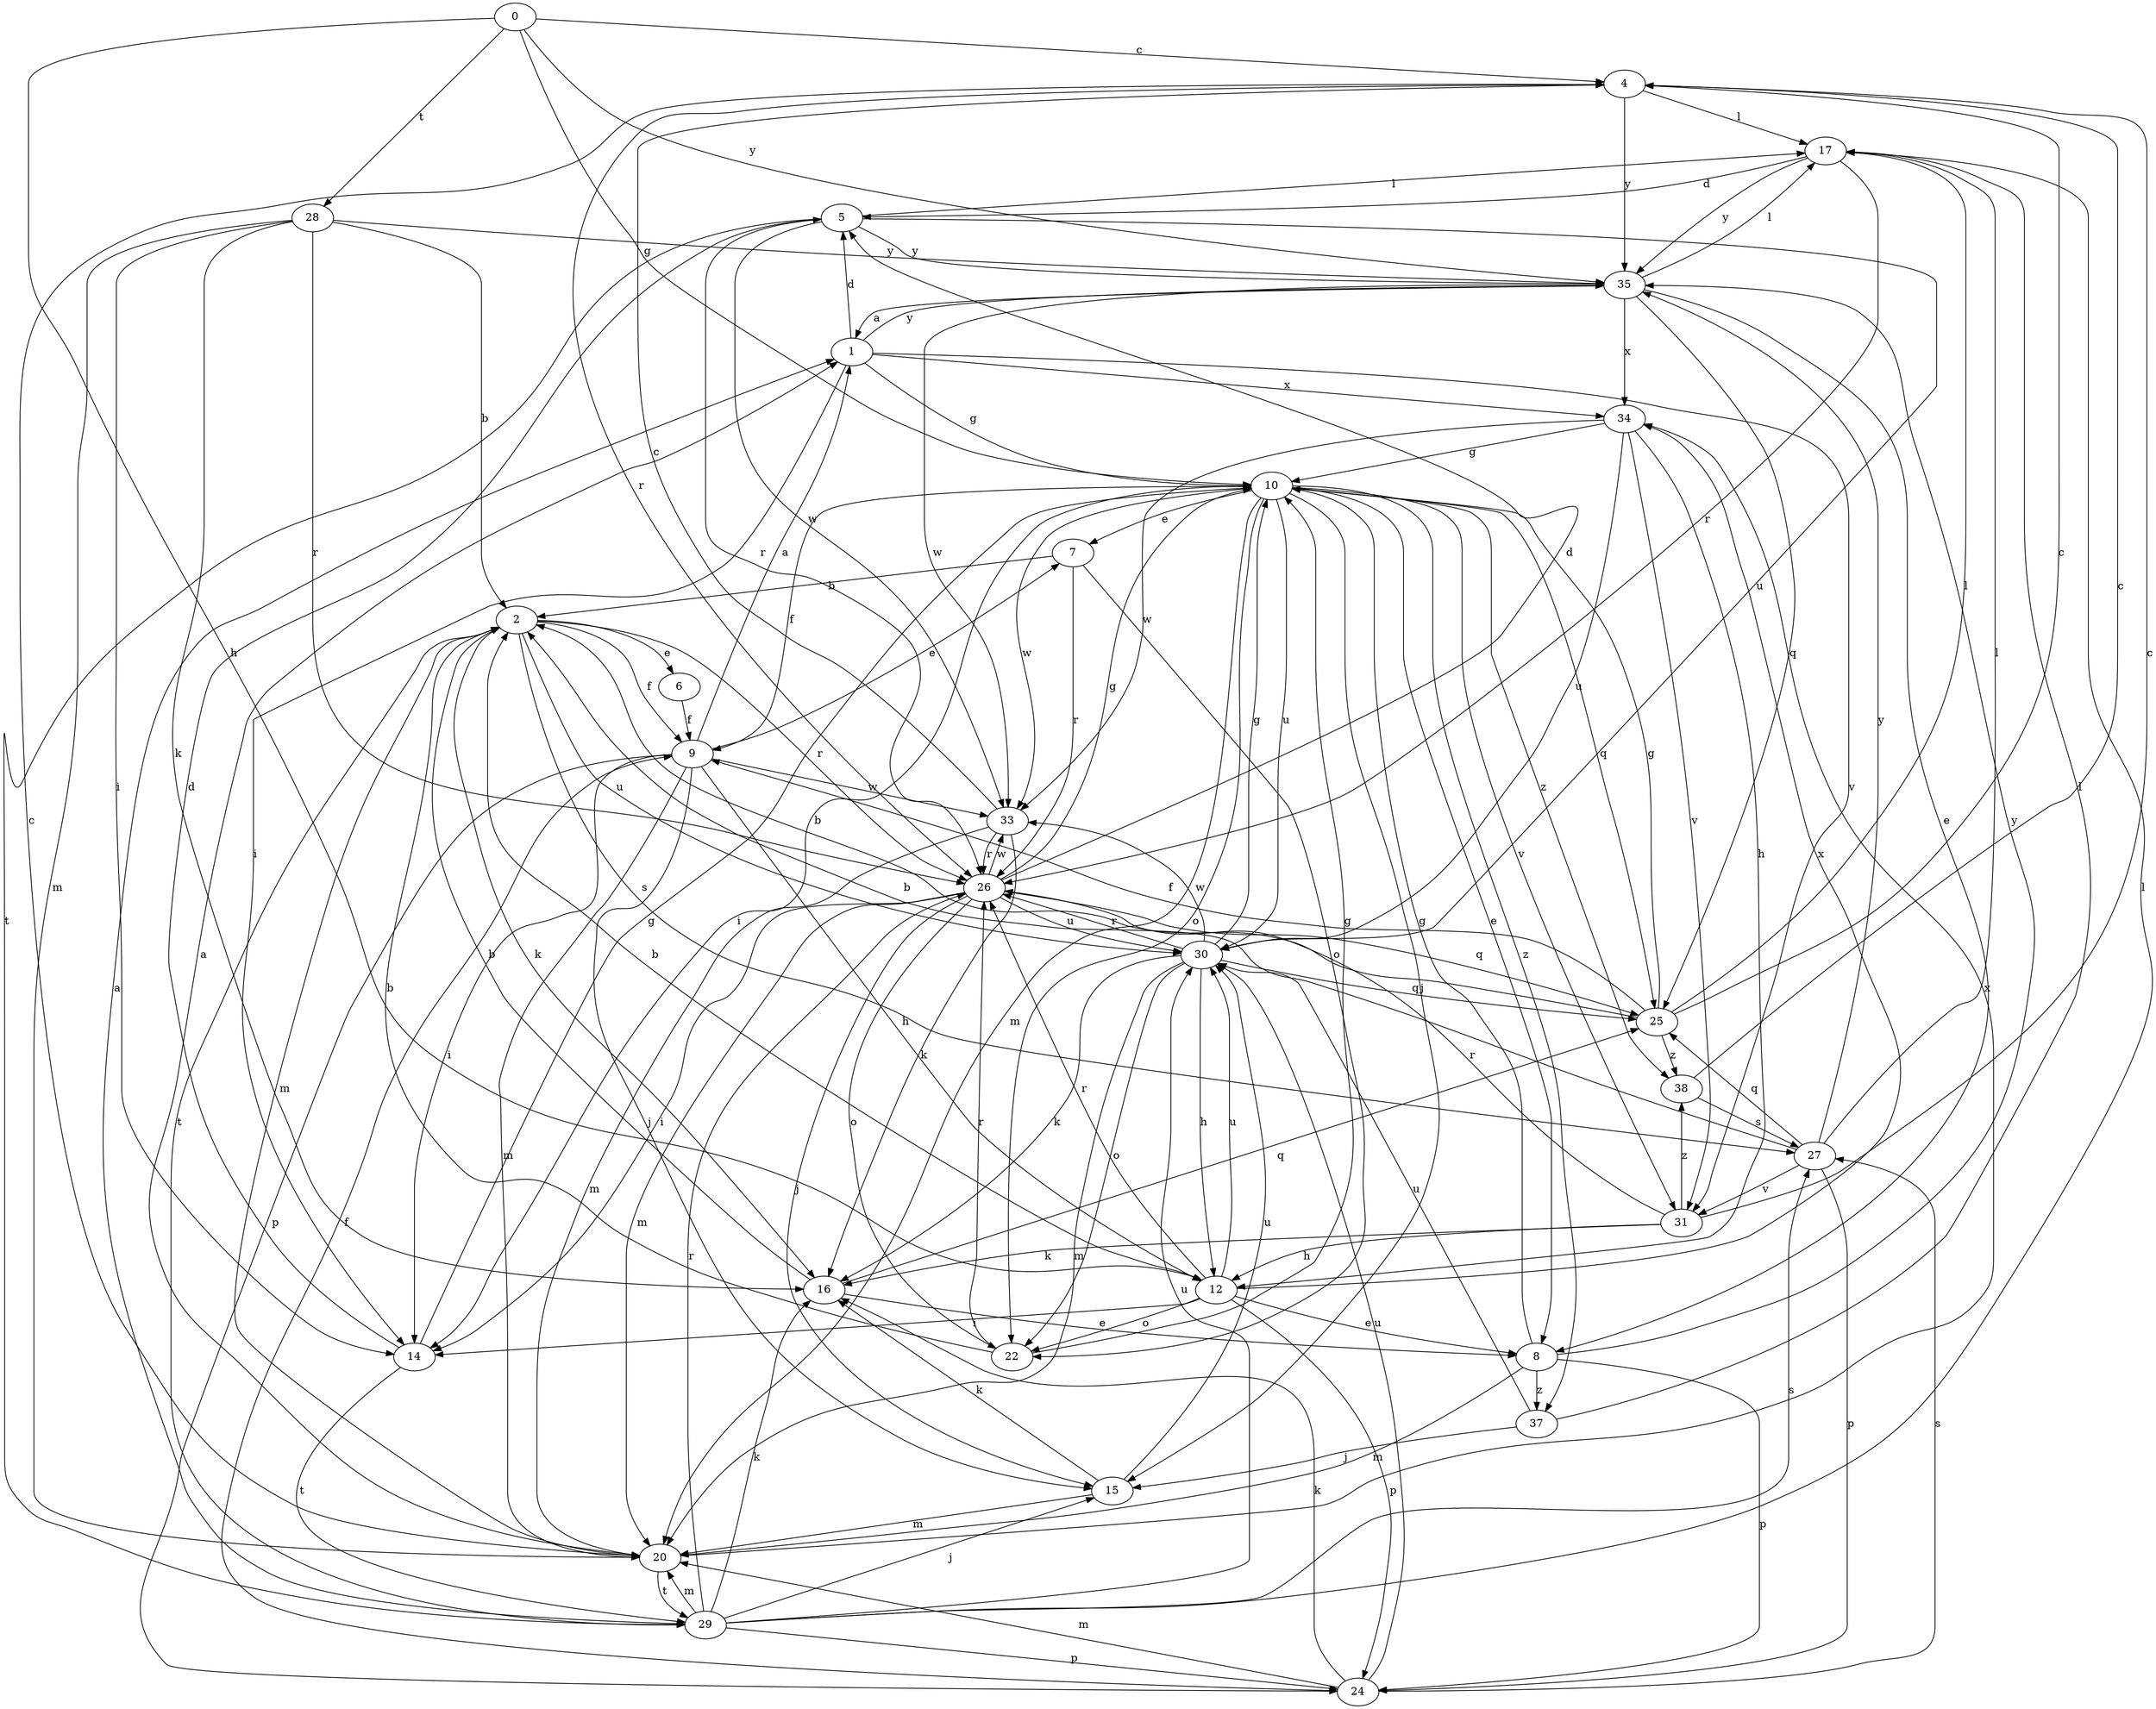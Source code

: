 strict digraph  {
0;
1;
2;
4;
5;
6;
7;
8;
9;
10;
12;
14;
15;
16;
17;
20;
22;
24;
25;
26;
27;
28;
29;
30;
31;
33;
34;
35;
37;
38;
0 -> 4  [label=c];
0 -> 10  [label=g];
0 -> 12  [label=h];
0 -> 28  [label=t];
0 -> 35  [label=y];
1 -> 5  [label=d];
1 -> 10  [label=g];
1 -> 14  [label=i];
1 -> 31  [label=v];
1 -> 34  [label=x];
1 -> 35  [label=y];
2 -> 6  [label=e];
2 -> 9  [label=f];
2 -> 16  [label=k];
2 -> 20  [label=m];
2 -> 26  [label=r];
2 -> 27  [label=s];
2 -> 29  [label=t];
2 -> 30  [label=u];
4 -> 17  [label=l];
4 -> 26  [label=r];
4 -> 35  [label=y];
5 -> 17  [label=l];
5 -> 26  [label=r];
5 -> 29  [label=t];
5 -> 30  [label=u];
5 -> 33  [label=w];
5 -> 35  [label=y];
6 -> 9  [label=f];
7 -> 2  [label=b];
7 -> 22  [label=o];
7 -> 26  [label=r];
8 -> 10  [label=g];
8 -> 20  [label=m];
8 -> 24  [label=p];
8 -> 35  [label=y];
8 -> 37  [label=z];
9 -> 1  [label=a];
9 -> 7  [label=e];
9 -> 12  [label=h];
9 -> 14  [label=i];
9 -> 15  [label=j];
9 -> 20  [label=m];
9 -> 24  [label=p];
9 -> 33  [label=w];
10 -> 7  [label=e];
10 -> 8  [label=e];
10 -> 9  [label=f];
10 -> 14  [label=i];
10 -> 15  [label=j];
10 -> 20  [label=m];
10 -> 22  [label=o];
10 -> 25  [label=q];
10 -> 30  [label=u];
10 -> 31  [label=v];
10 -> 33  [label=w];
10 -> 37  [label=z];
10 -> 38  [label=z];
12 -> 2  [label=b];
12 -> 8  [label=e];
12 -> 14  [label=i];
12 -> 22  [label=o];
12 -> 24  [label=p];
12 -> 26  [label=r];
12 -> 30  [label=u];
12 -> 34  [label=x];
14 -> 5  [label=d];
14 -> 10  [label=g];
14 -> 29  [label=t];
15 -> 16  [label=k];
15 -> 20  [label=m];
15 -> 30  [label=u];
16 -> 2  [label=b];
16 -> 8  [label=e];
16 -> 25  [label=q];
17 -> 5  [label=d];
17 -> 26  [label=r];
17 -> 35  [label=y];
20 -> 1  [label=a];
20 -> 4  [label=c];
20 -> 29  [label=t];
20 -> 34  [label=x];
22 -> 2  [label=b];
22 -> 10  [label=g];
22 -> 26  [label=r];
24 -> 9  [label=f];
24 -> 16  [label=k];
24 -> 20  [label=m];
24 -> 27  [label=s];
24 -> 30  [label=u];
25 -> 2  [label=b];
25 -> 4  [label=c];
25 -> 9  [label=f];
25 -> 10  [label=g];
25 -> 17  [label=l];
25 -> 38  [label=z];
26 -> 5  [label=d];
26 -> 10  [label=g];
26 -> 14  [label=i];
26 -> 15  [label=j];
26 -> 20  [label=m];
26 -> 22  [label=o];
26 -> 25  [label=q];
26 -> 30  [label=u];
26 -> 33  [label=w];
27 -> 2  [label=b];
27 -> 17  [label=l];
27 -> 24  [label=p];
27 -> 25  [label=q];
27 -> 31  [label=v];
27 -> 35  [label=y];
28 -> 2  [label=b];
28 -> 14  [label=i];
28 -> 16  [label=k];
28 -> 20  [label=m];
28 -> 26  [label=r];
28 -> 35  [label=y];
29 -> 1  [label=a];
29 -> 15  [label=j];
29 -> 16  [label=k];
29 -> 17  [label=l];
29 -> 20  [label=m];
29 -> 24  [label=p];
29 -> 26  [label=r];
29 -> 27  [label=s];
29 -> 30  [label=u];
30 -> 10  [label=g];
30 -> 12  [label=h];
30 -> 16  [label=k];
30 -> 20  [label=m];
30 -> 22  [label=o];
30 -> 25  [label=q];
30 -> 26  [label=r];
30 -> 33  [label=w];
31 -> 4  [label=c];
31 -> 12  [label=h];
31 -> 16  [label=k];
31 -> 26  [label=r];
31 -> 38  [label=z];
33 -> 4  [label=c];
33 -> 16  [label=k];
33 -> 20  [label=m];
33 -> 26  [label=r];
34 -> 10  [label=g];
34 -> 12  [label=h];
34 -> 30  [label=u];
34 -> 31  [label=v];
34 -> 33  [label=w];
35 -> 1  [label=a];
35 -> 8  [label=e];
35 -> 17  [label=l];
35 -> 25  [label=q];
35 -> 33  [label=w];
35 -> 34  [label=x];
37 -> 15  [label=j];
37 -> 17  [label=l];
37 -> 30  [label=u];
38 -> 4  [label=c];
38 -> 27  [label=s];
}
